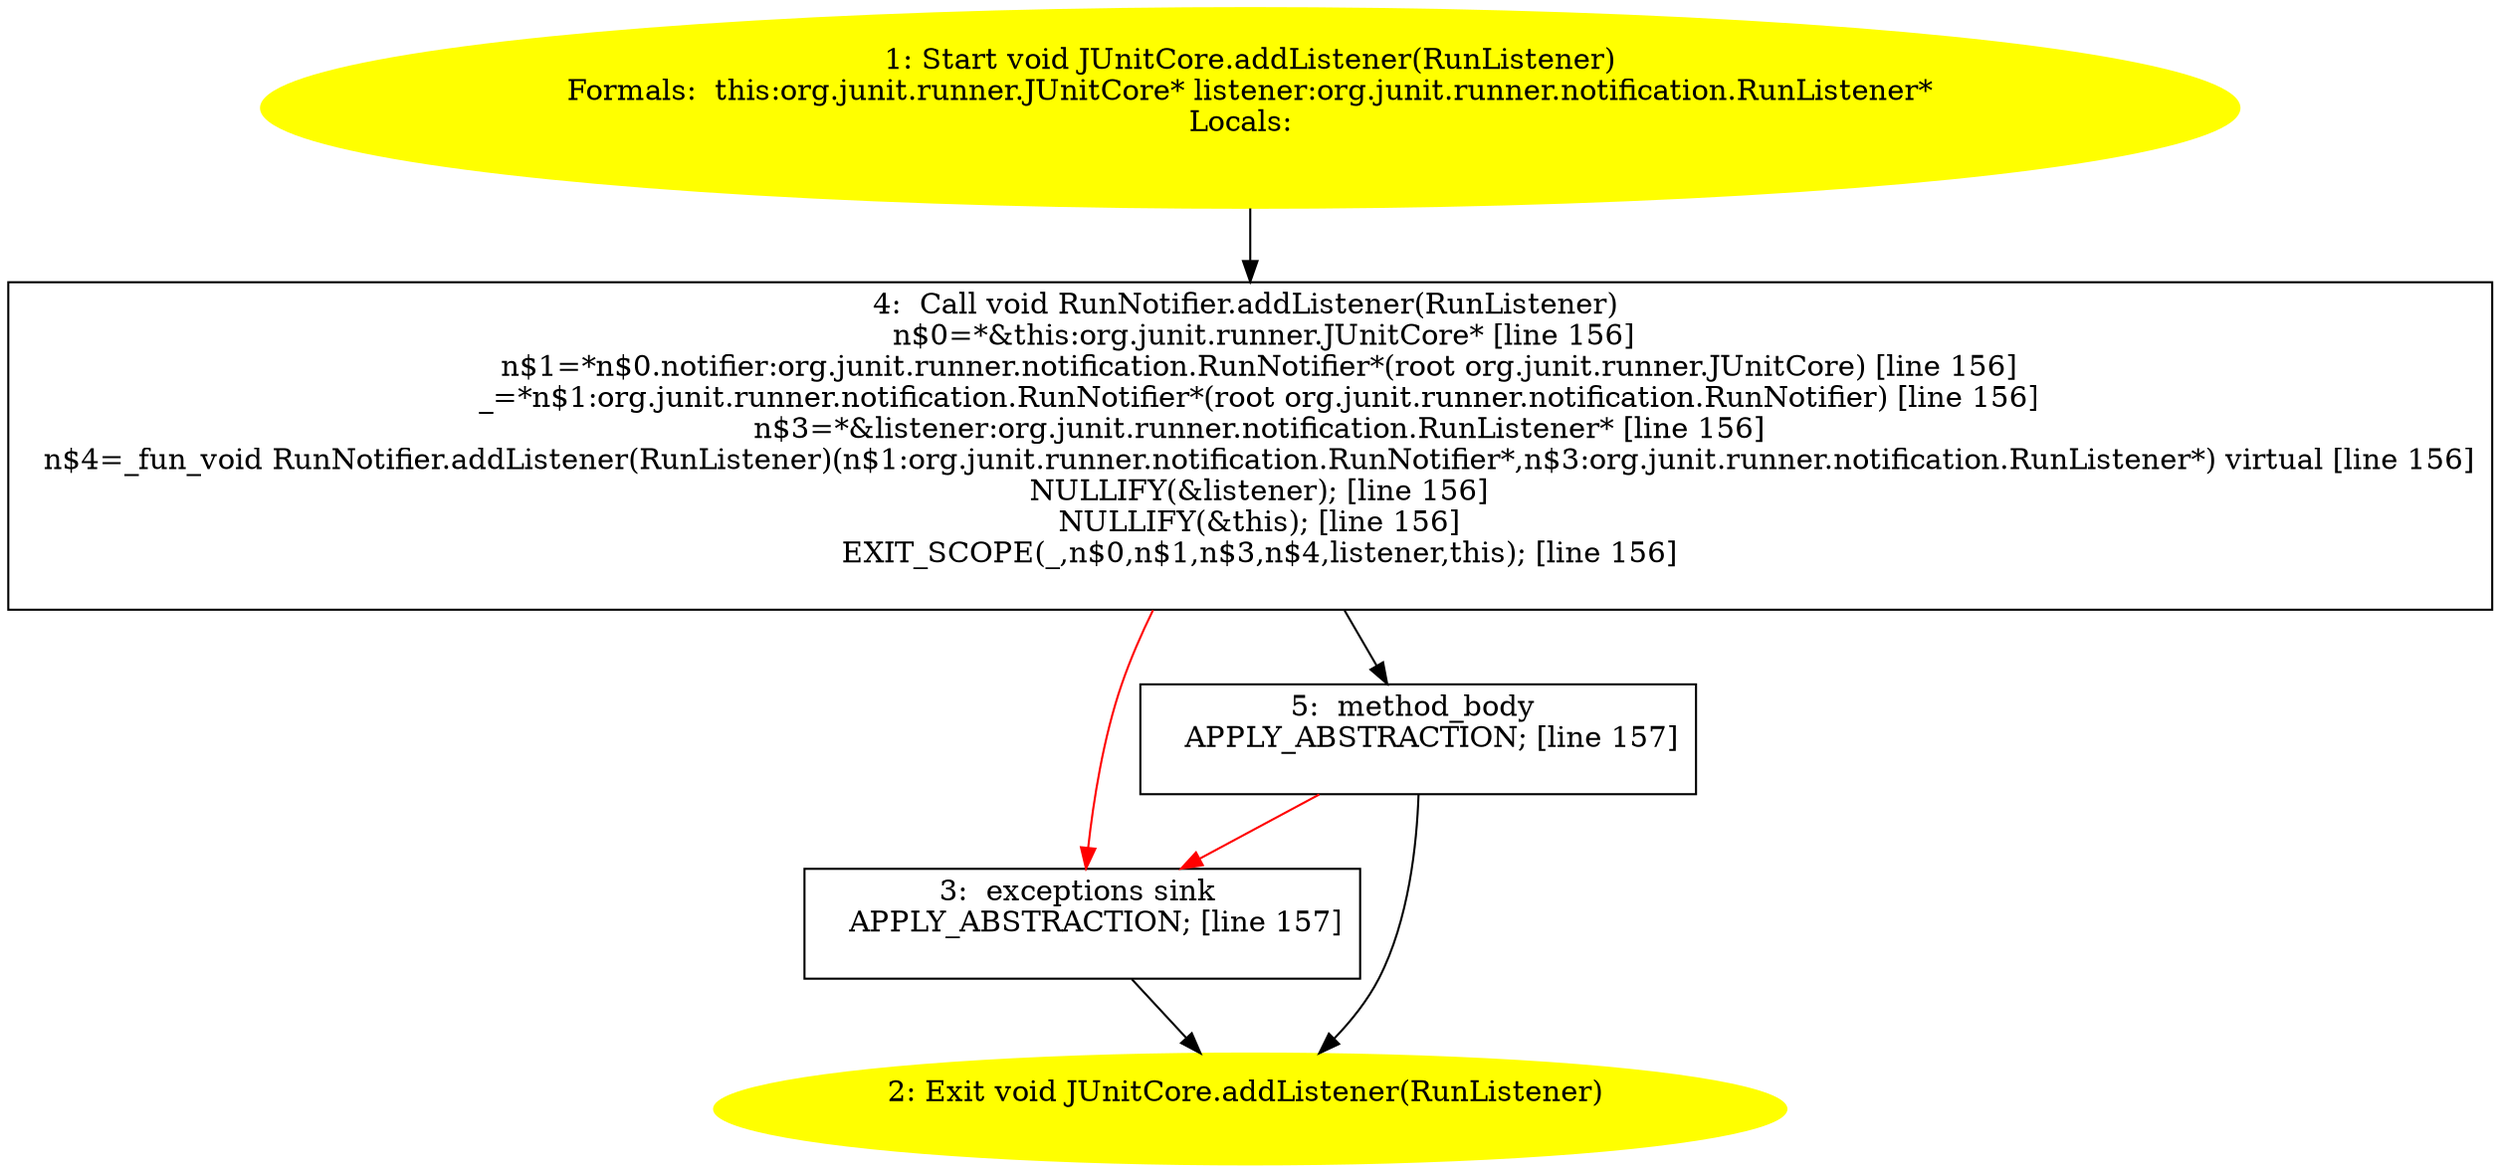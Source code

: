 /* @generated */
digraph cfg {
"org.junit.runner.JUnitCore.addListener(org.junit.runner.notification.RunListener):void.10db37bc8a7bc2c527c86c16682ed65b_1" [label="1: Start void JUnitCore.addListener(RunListener)\nFormals:  this:org.junit.runner.JUnitCore* listener:org.junit.runner.notification.RunListener*\nLocals:  \n  " color=yellow style=filled]
	

	 "org.junit.runner.JUnitCore.addListener(org.junit.runner.notification.RunListener):void.10db37bc8a7bc2c527c86c16682ed65b_1" -> "org.junit.runner.JUnitCore.addListener(org.junit.runner.notification.RunListener):void.10db37bc8a7bc2c527c86c16682ed65b_4" ;
"org.junit.runner.JUnitCore.addListener(org.junit.runner.notification.RunListener):void.10db37bc8a7bc2c527c86c16682ed65b_2" [label="2: Exit void JUnitCore.addListener(RunListener) \n  " color=yellow style=filled]
	

"org.junit.runner.JUnitCore.addListener(org.junit.runner.notification.RunListener):void.10db37bc8a7bc2c527c86c16682ed65b_3" [label="3:  exceptions sink \n   APPLY_ABSTRACTION; [line 157]\n " shape="box"]
	

	 "org.junit.runner.JUnitCore.addListener(org.junit.runner.notification.RunListener):void.10db37bc8a7bc2c527c86c16682ed65b_3" -> "org.junit.runner.JUnitCore.addListener(org.junit.runner.notification.RunListener):void.10db37bc8a7bc2c527c86c16682ed65b_2" ;
"org.junit.runner.JUnitCore.addListener(org.junit.runner.notification.RunListener):void.10db37bc8a7bc2c527c86c16682ed65b_4" [label="4:  Call void RunNotifier.addListener(RunListener) \n   n$0=*&this:org.junit.runner.JUnitCore* [line 156]\n  n$1=*n$0.notifier:org.junit.runner.notification.RunNotifier*(root org.junit.runner.JUnitCore) [line 156]\n  _=*n$1:org.junit.runner.notification.RunNotifier*(root org.junit.runner.notification.RunNotifier) [line 156]\n  n$3=*&listener:org.junit.runner.notification.RunListener* [line 156]\n  n$4=_fun_void RunNotifier.addListener(RunListener)(n$1:org.junit.runner.notification.RunNotifier*,n$3:org.junit.runner.notification.RunListener*) virtual [line 156]\n  NULLIFY(&listener); [line 156]\n  NULLIFY(&this); [line 156]\n  EXIT_SCOPE(_,n$0,n$1,n$3,n$4,listener,this); [line 156]\n " shape="box"]
	

	 "org.junit.runner.JUnitCore.addListener(org.junit.runner.notification.RunListener):void.10db37bc8a7bc2c527c86c16682ed65b_4" -> "org.junit.runner.JUnitCore.addListener(org.junit.runner.notification.RunListener):void.10db37bc8a7bc2c527c86c16682ed65b_5" ;
	 "org.junit.runner.JUnitCore.addListener(org.junit.runner.notification.RunListener):void.10db37bc8a7bc2c527c86c16682ed65b_4" -> "org.junit.runner.JUnitCore.addListener(org.junit.runner.notification.RunListener):void.10db37bc8a7bc2c527c86c16682ed65b_3" [color="red" ];
"org.junit.runner.JUnitCore.addListener(org.junit.runner.notification.RunListener):void.10db37bc8a7bc2c527c86c16682ed65b_5" [label="5:  method_body \n   APPLY_ABSTRACTION; [line 157]\n " shape="box"]
	

	 "org.junit.runner.JUnitCore.addListener(org.junit.runner.notification.RunListener):void.10db37bc8a7bc2c527c86c16682ed65b_5" -> "org.junit.runner.JUnitCore.addListener(org.junit.runner.notification.RunListener):void.10db37bc8a7bc2c527c86c16682ed65b_2" ;
	 "org.junit.runner.JUnitCore.addListener(org.junit.runner.notification.RunListener):void.10db37bc8a7bc2c527c86c16682ed65b_5" -> "org.junit.runner.JUnitCore.addListener(org.junit.runner.notification.RunListener):void.10db37bc8a7bc2c527c86c16682ed65b_3" [color="red" ];
}
